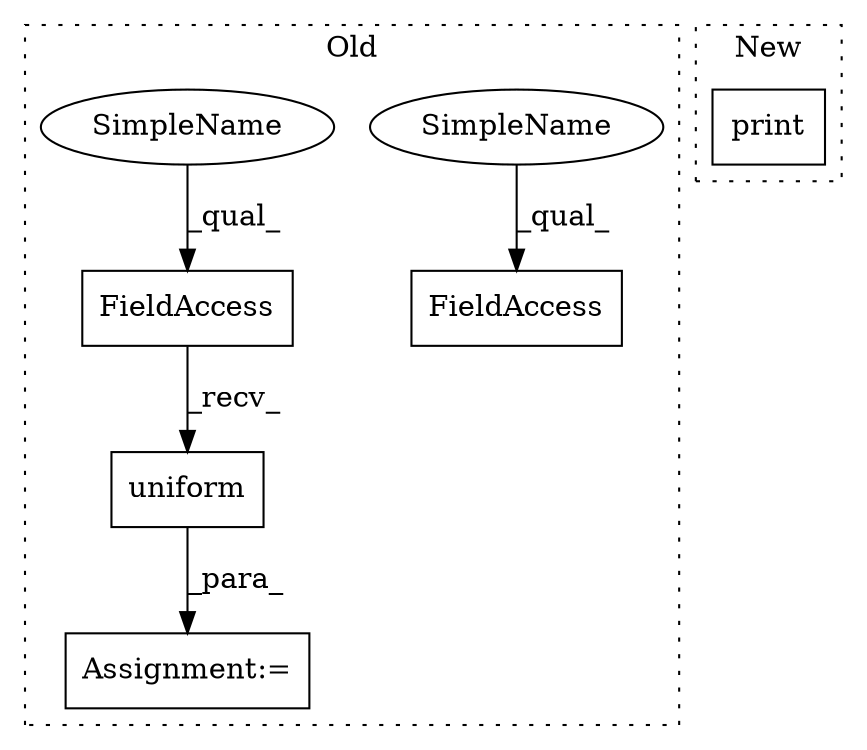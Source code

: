 digraph G {
subgraph cluster0 {
1 [label="uniform" a="32" s="2263,2291" l="13,2" shape="box"];
3 [label="FieldAccess" a="22" s="2250" l="12" shape="box"];
4 [label="FieldAccess" a="22" s="1914" l="12" shape="box"];
5 [label="Assignment:=" a="7" s="2249" l="1" shape="box"];
6 [label="SimpleName" a="42" s="1914" l="5" shape="ellipse"];
7 [label="SimpleName" a="42" s="2250" l="5" shape="ellipse"];
label = "Old";
style="dotted";
}
subgraph cluster1 {
2 [label="print" a="32" s="2813,2845" l="6,1" shape="box"];
label = "New";
style="dotted";
}
1 -> 5 [label="_para_"];
3 -> 1 [label="_recv_"];
6 -> 4 [label="_qual_"];
7 -> 3 [label="_qual_"];
}